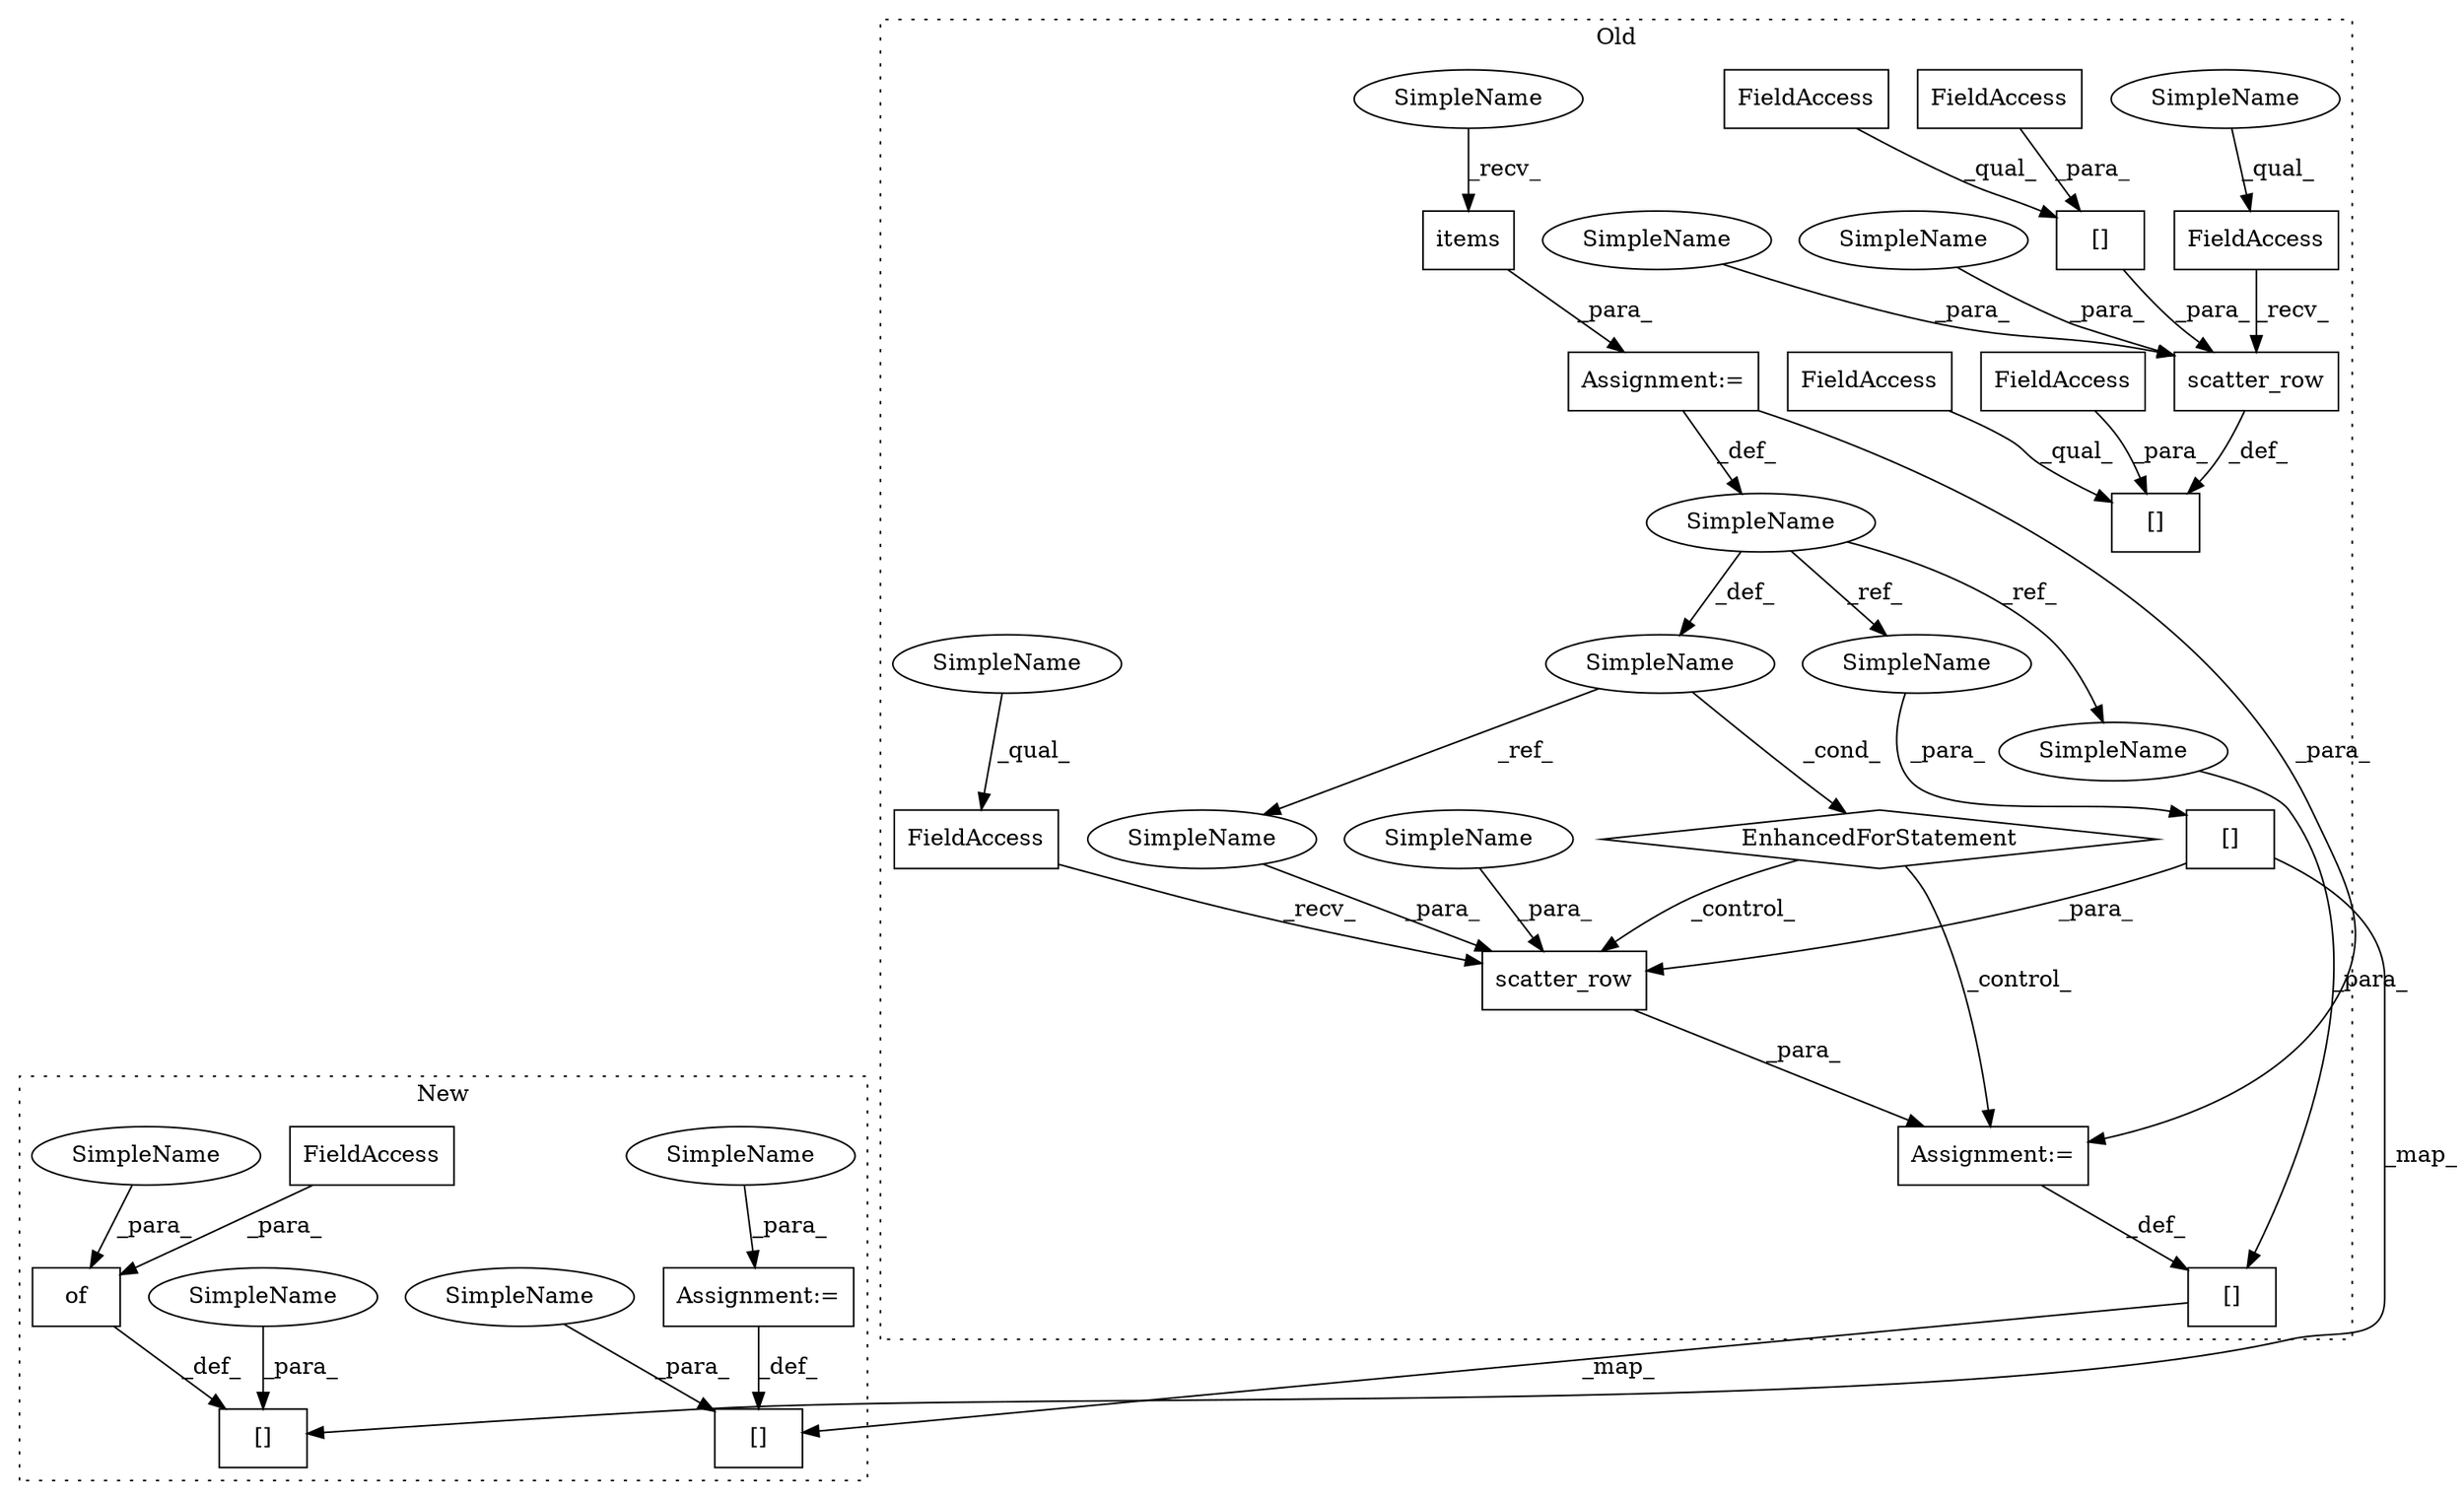 digraph G {
subgraph cluster0 {
1 [label="scatter_row" a="32" s="4507,4548" l="12,1" shape="box"];
3 [label="[]" a="2" s="4519,4539" l="17,1" shape="box"];
5 [label="FieldAccess" a="22" s="4495" l="11" shape="box"];
6 [label="FieldAccess" a="22" s="4612" l="11" shape="box"];
7 [label="scatter_row" a="32" s="4624,4671" l="12,1" shape="box"];
8 [label="[]" a="2" s="4636,4661" l="17,1" shape="box"];
11 [label="[]" a="2" s="4473,4493" l="17,1" shape="box"];
13 [label="FieldAccess" a="22" s="4653" l="8" shape="box"];
14 [label="[]" a="2" s="4585,4610" l="17,1" shape="box"];
15 [label="EnhancedForStatement" a="70" s="4360,4459" l="77,2" shape="diamond"];
16 [label="FieldAccess" a="22" s="4602" l="8" shape="box"];
17 [label="FieldAccess" a="22" s="4585" l="16" shape="box"];
18 [label="FieldAccess" a="22" s="4636" l="16" shape="box"];
19 [label="SimpleName" a="42" s="4425" l="3" shape="ellipse"];
20 [label="SimpleName" a="42" s="4441" l="3" shape="ellipse"];
21 [label="items" a="32" s="4452" l="7" shape="box"];
22 [label="Assignment:=" a="7" s="4360,4459" l="77,2" shape="box"];
23 [label="Assignment:=" a="7" s="4494" l="1" shape="box"];
24 [label="SimpleName" a="42" s="4667" l="4" shape="ellipse"];
25 [label="SimpleName" a="42" s="4447" l="4" shape="ellipse"];
26 [label="SimpleName" a="42" s="4545" l="3" shape="ellipse"];
27 [label="SimpleName" a="42" s="4663" l="3" shape="ellipse"];
28 [label="SimpleName" a="42" s="4541" l="3" shape="ellipse"];
29 [label="SimpleName" a="42" s="4495" l="3" shape="ellipse"];
30 [label="SimpleName" a="42" s="4612" l="3" shape="ellipse"];
35 [label="SimpleName" a="42" s="4536" l="3" shape="ellipse"];
36 [label="SimpleName" a="42" s="4490" l="3" shape="ellipse"];
label = "Old";
style="dotted";
}
subgraph cluster1 {
2 [label="of" a="32" s="4144,4160" l="3,1" shape="box"];
4 [label="[]" a="2" s="4118,4138" l="17,1" shape="box"];
9 [label="Assignment:=" a="7" s="4087" l="1" shape="box"];
10 [label="[]" a="2" s="4066,4086" l="17,1" shape="box"];
12 [label="FieldAccess" a="22" s="4147" l="8" shape="box"];
31 [label="SimpleName" a="42" s="4088" l="4" shape="ellipse"];
32 [label="SimpleName" a="42" s="4156" l="4" shape="ellipse"];
33 [label="SimpleName" a="42" s="4083" l="3" shape="ellipse"];
34 [label="SimpleName" a="42" s="4135" l="3" shape="ellipse"];
label = "New";
style="dotted";
}
1 -> 23 [label="_para_"];
2 -> 4 [label="_def_"];
3 -> 4 [label="_map_"];
3 -> 1 [label="_para_"];
5 -> 1 [label="_recv_"];
6 -> 7 [label="_recv_"];
7 -> 14 [label="_def_"];
8 -> 7 [label="_para_"];
9 -> 10 [label="_def_"];
11 -> 10 [label="_map_"];
12 -> 2 [label="_para_"];
13 -> 8 [label="_para_"];
15 -> 1 [label="_control_"];
15 -> 23 [label="_control_"];
16 -> 14 [label="_para_"];
17 -> 14 [label="_qual_"];
18 -> 8 [label="_qual_"];
19 -> 35 [label="_ref_"];
19 -> 20 [label="_def_"];
19 -> 36 [label="_ref_"];
20 -> 26 [label="_ref_"];
20 -> 15 [label="_cond_"];
21 -> 22 [label="_para_"];
22 -> 19 [label="_def_"];
22 -> 23 [label="_para_"];
23 -> 11 [label="_def_"];
24 -> 7 [label="_para_"];
25 -> 21 [label="_recv_"];
26 -> 1 [label="_para_"];
27 -> 7 [label="_para_"];
28 -> 1 [label="_para_"];
29 -> 5 [label="_qual_"];
30 -> 6 [label="_qual_"];
31 -> 9 [label="_para_"];
32 -> 2 [label="_para_"];
33 -> 10 [label="_para_"];
34 -> 4 [label="_para_"];
35 -> 3 [label="_para_"];
36 -> 11 [label="_para_"];
}